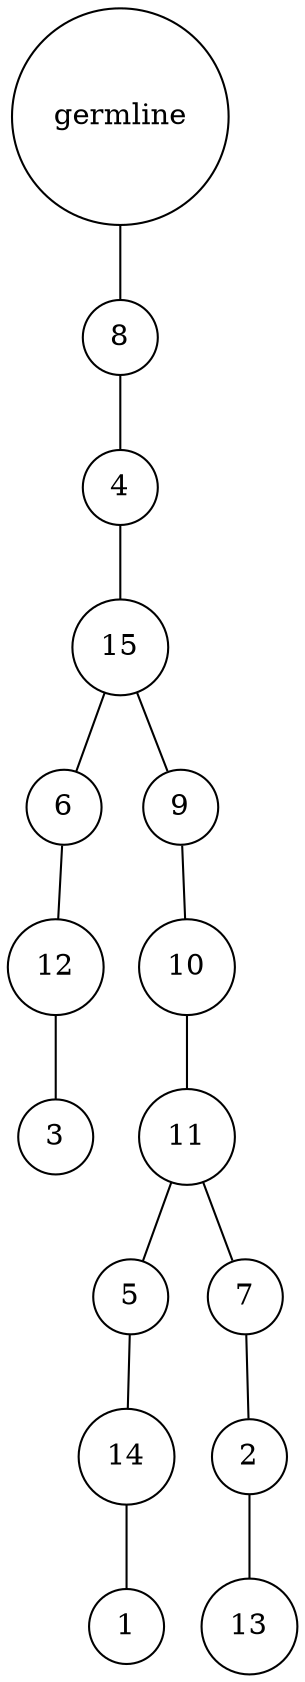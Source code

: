 graph {
	rankdir=UD;
	splines=line;
	node [shape=circle]
	"0x7fe0b1081f10" [label="germline"];
	"0x7fe0b1081f40" [label="8"];
	"0x7fe0b1081f10" -- "0x7fe0b1081f40" ;
	"0x7fe0b1081f70" [label="4"];
	"0x7fe0b1081f40" -- "0x7fe0b1081f70" ;
	"0x7fe0b1081fa0" [label="15"];
	"0x7fe0b1081f70" -- "0x7fe0b1081fa0" ;
	"0x7fe0b1081fd0" [label="6"];
	"0x7fe0b1081fa0" -- "0x7fe0b1081fd0" ;
	"0x7fe0dbc2b040" [label="12"];
	"0x7fe0b1081fd0" -- "0x7fe0dbc2b040" ;
	"0x7fe0dbc2b070" [label="3"];
	"0x7fe0dbc2b040" -- "0x7fe0dbc2b070" ;
	"0x7fe0dbc2b0a0" [label="9"];
	"0x7fe0b1081fa0" -- "0x7fe0dbc2b0a0" ;
	"0x7fe0dbc2b0d0" [label="10"];
	"0x7fe0dbc2b0a0" -- "0x7fe0dbc2b0d0" ;
	"0x7fe0dbc2b100" [label="11"];
	"0x7fe0dbc2b0d0" -- "0x7fe0dbc2b100" ;
	"0x7fe0dbc2b130" [label="5"];
	"0x7fe0dbc2b100" -- "0x7fe0dbc2b130" ;
	"0x7fe0dbc2b160" [label="14"];
	"0x7fe0dbc2b130" -- "0x7fe0dbc2b160" ;
	"0x7fe0dbc2b190" [label="1"];
	"0x7fe0dbc2b160" -- "0x7fe0dbc2b190" ;
	"0x7fe0dbc2b1c0" [label="7"];
	"0x7fe0dbc2b100" -- "0x7fe0dbc2b1c0" ;
	"0x7fe0dbc2b1f0" [label="2"];
	"0x7fe0dbc2b1c0" -- "0x7fe0dbc2b1f0" ;
	"0x7fe0dbc2b220" [label="13"];
	"0x7fe0dbc2b1f0" -- "0x7fe0dbc2b220" ;
}
